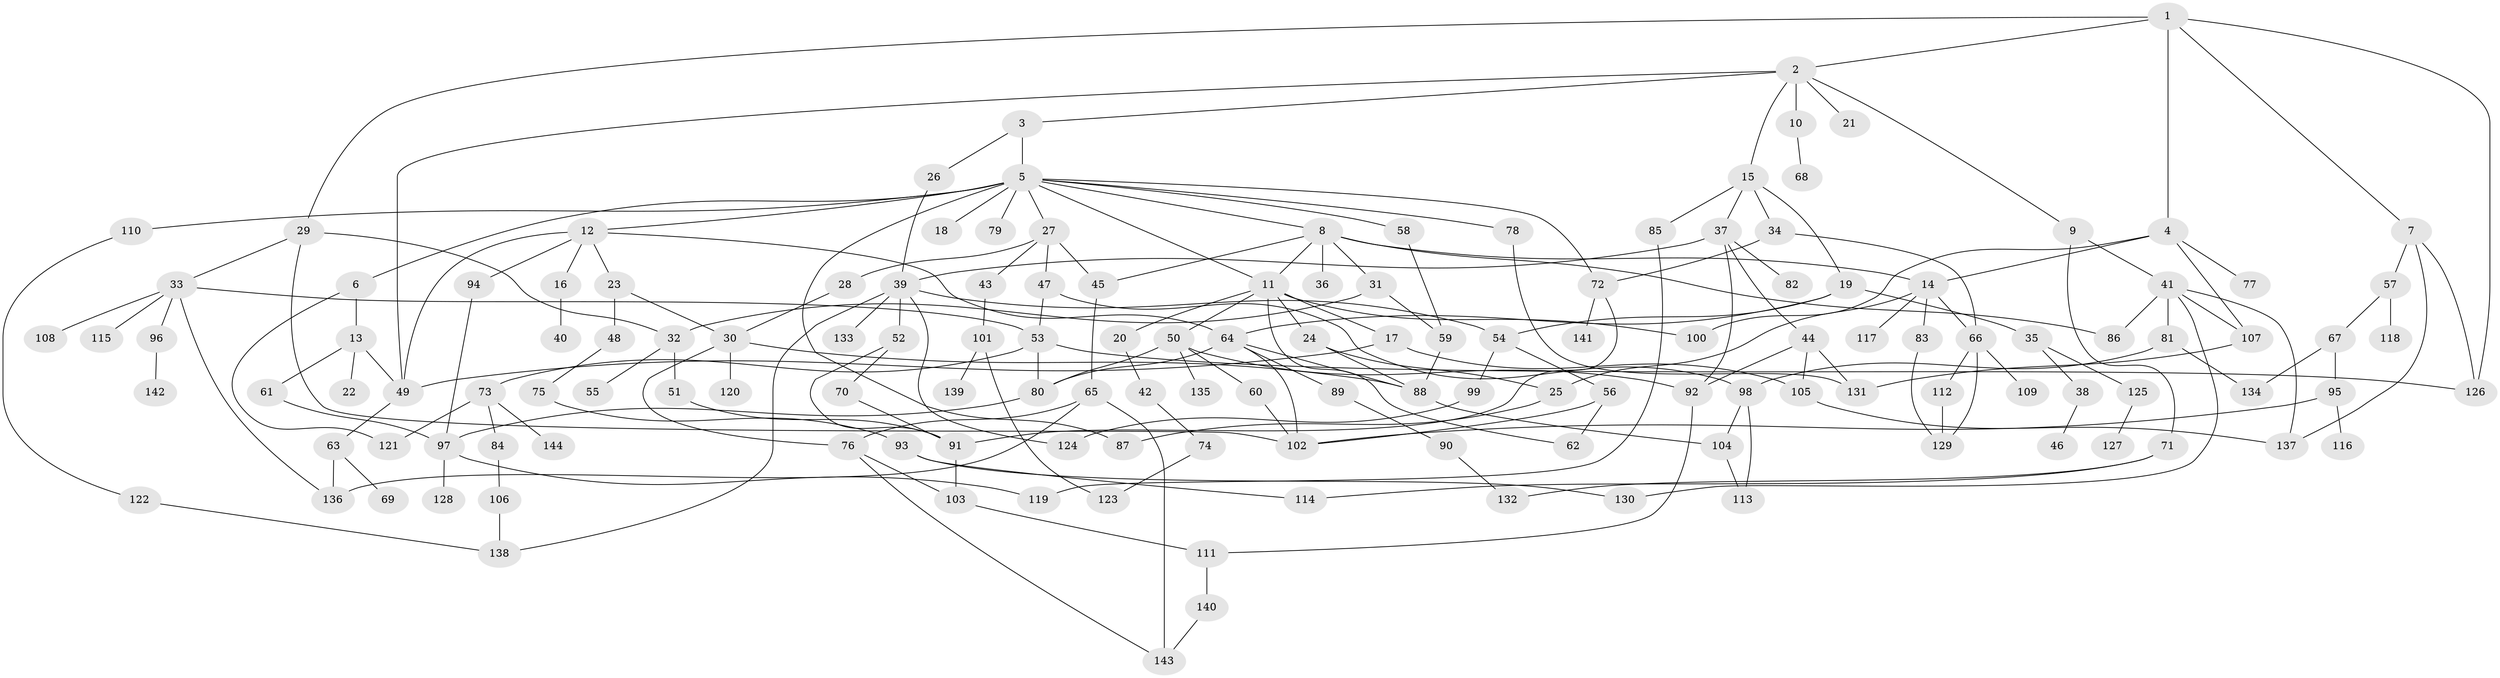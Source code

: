 // Generated by graph-tools (version 1.1) at 2025/49/03/09/25 03:49:18]
// undirected, 144 vertices, 209 edges
graph export_dot {
graph [start="1"]
  node [color=gray90,style=filled];
  1;
  2;
  3;
  4;
  5;
  6;
  7;
  8;
  9;
  10;
  11;
  12;
  13;
  14;
  15;
  16;
  17;
  18;
  19;
  20;
  21;
  22;
  23;
  24;
  25;
  26;
  27;
  28;
  29;
  30;
  31;
  32;
  33;
  34;
  35;
  36;
  37;
  38;
  39;
  40;
  41;
  42;
  43;
  44;
  45;
  46;
  47;
  48;
  49;
  50;
  51;
  52;
  53;
  54;
  55;
  56;
  57;
  58;
  59;
  60;
  61;
  62;
  63;
  64;
  65;
  66;
  67;
  68;
  69;
  70;
  71;
  72;
  73;
  74;
  75;
  76;
  77;
  78;
  79;
  80;
  81;
  82;
  83;
  84;
  85;
  86;
  87;
  88;
  89;
  90;
  91;
  92;
  93;
  94;
  95;
  96;
  97;
  98;
  99;
  100;
  101;
  102;
  103;
  104;
  105;
  106;
  107;
  108;
  109;
  110;
  111;
  112;
  113;
  114;
  115;
  116;
  117;
  118;
  119;
  120;
  121;
  122;
  123;
  124;
  125;
  126;
  127;
  128;
  129;
  130;
  131;
  132;
  133;
  134;
  135;
  136;
  137;
  138;
  139;
  140;
  141;
  142;
  143;
  144;
  1 -- 2;
  1 -- 4;
  1 -- 7;
  1 -- 29;
  1 -- 126;
  2 -- 3;
  2 -- 9;
  2 -- 10;
  2 -- 15;
  2 -- 21;
  2 -- 49;
  3 -- 5;
  3 -- 26;
  4 -- 14;
  4 -- 77;
  4 -- 107;
  4 -- 100;
  5 -- 6;
  5 -- 8;
  5 -- 11;
  5 -- 12;
  5 -- 18;
  5 -- 27;
  5 -- 58;
  5 -- 72;
  5 -- 78;
  5 -- 79;
  5 -- 87;
  5 -- 110;
  6 -- 13;
  6 -- 121;
  7 -- 57;
  7 -- 137;
  7 -- 126;
  8 -- 31;
  8 -- 36;
  8 -- 86;
  8 -- 11;
  8 -- 14;
  8 -- 45;
  9 -- 41;
  9 -- 71;
  10 -- 68;
  11 -- 17;
  11 -- 20;
  11 -- 24;
  11 -- 50;
  11 -- 62;
  11 -- 100;
  12 -- 16;
  12 -- 23;
  12 -- 64;
  12 -- 94;
  12 -- 49;
  13 -- 22;
  13 -- 61;
  13 -- 49;
  14 -- 83;
  14 -- 117;
  14 -- 25;
  14 -- 66;
  15 -- 19;
  15 -- 34;
  15 -- 37;
  15 -- 85;
  16 -- 40;
  17 -- 49;
  17 -- 105;
  19 -- 35;
  19 -- 54;
  19 -- 64;
  20 -- 42;
  23 -- 30;
  23 -- 48;
  24 -- 25;
  24 -- 88;
  25 -- 87;
  26 -- 39;
  27 -- 28;
  27 -- 43;
  27 -- 45;
  27 -- 47;
  28 -- 30;
  29 -- 32;
  29 -- 33;
  29 -- 102;
  30 -- 76;
  30 -- 88;
  30 -- 120;
  31 -- 59;
  31 -- 32;
  32 -- 51;
  32 -- 55;
  33 -- 96;
  33 -- 108;
  33 -- 115;
  33 -- 53;
  33 -- 136;
  34 -- 66;
  34 -- 72;
  35 -- 38;
  35 -- 125;
  37 -- 39;
  37 -- 44;
  37 -- 82;
  37 -- 92;
  38 -- 46;
  39 -- 52;
  39 -- 124;
  39 -- 133;
  39 -- 138;
  39 -- 54;
  41 -- 81;
  41 -- 130;
  41 -- 137;
  41 -- 86;
  41 -- 107;
  42 -- 74;
  43 -- 101;
  44 -- 131;
  44 -- 105;
  44 -- 92;
  45 -- 65;
  47 -- 53;
  47 -- 98;
  48 -- 75;
  49 -- 63;
  50 -- 60;
  50 -- 135;
  50 -- 92;
  50 -- 80;
  51 -- 91;
  52 -- 70;
  52 -- 91;
  53 -- 73;
  53 -- 80;
  53 -- 126;
  54 -- 56;
  54 -- 99;
  56 -- 62;
  56 -- 102;
  57 -- 67;
  57 -- 118;
  58 -- 59;
  59 -- 88;
  60 -- 102;
  61 -- 97;
  63 -- 69;
  63 -- 136;
  64 -- 89;
  64 -- 102;
  64 -- 80;
  64 -- 88;
  65 -- 136;
  65 -- 143;
  65 -- 76;
  66 -- 109;
  66 -- 112;
  66 -- 129;
  67 -- 95;
  67 -- 134;
  70 -- 91;
  71 -- 114;
  71 -- 132;
  72 -- 141;
  72 -- 91;
  73 -- 84;
  73 -- 144;
  73 -- 121;
  74 -- 123;
  75 -- 93;
  76 -- 143;
  76 -- 103;
  78 -- 131;
  80 -- 97;
  81 -- 134;
  81 -- 98;
  83 -- 129;
  84 -- 106;
  85 -- 119;
  88 -- 104;
  89 -- 90;
  90 -- 132;
  91 -- 103;
  92 -- 111;
  93 -- 114;
  93 -- 130;
  94 -- 97;
  95 -- 116;
  95 -- 102;
  96 -- 142;
  97 -- 128;
  97 -- 119;
  98 -- 113;
  98 -- 104;
  99 -- 124;
  101 -- 139;
  101 -- 123;
  103 -- 111;
  104 -- 113;
  105 -- 137;
  106 -- 138;
  107 -- 131;
  110 -- 122;
  111 -- 140;
  112 -- 129;
  122 -- 138;
  125 -- 127;
  140 -- 143;
}
